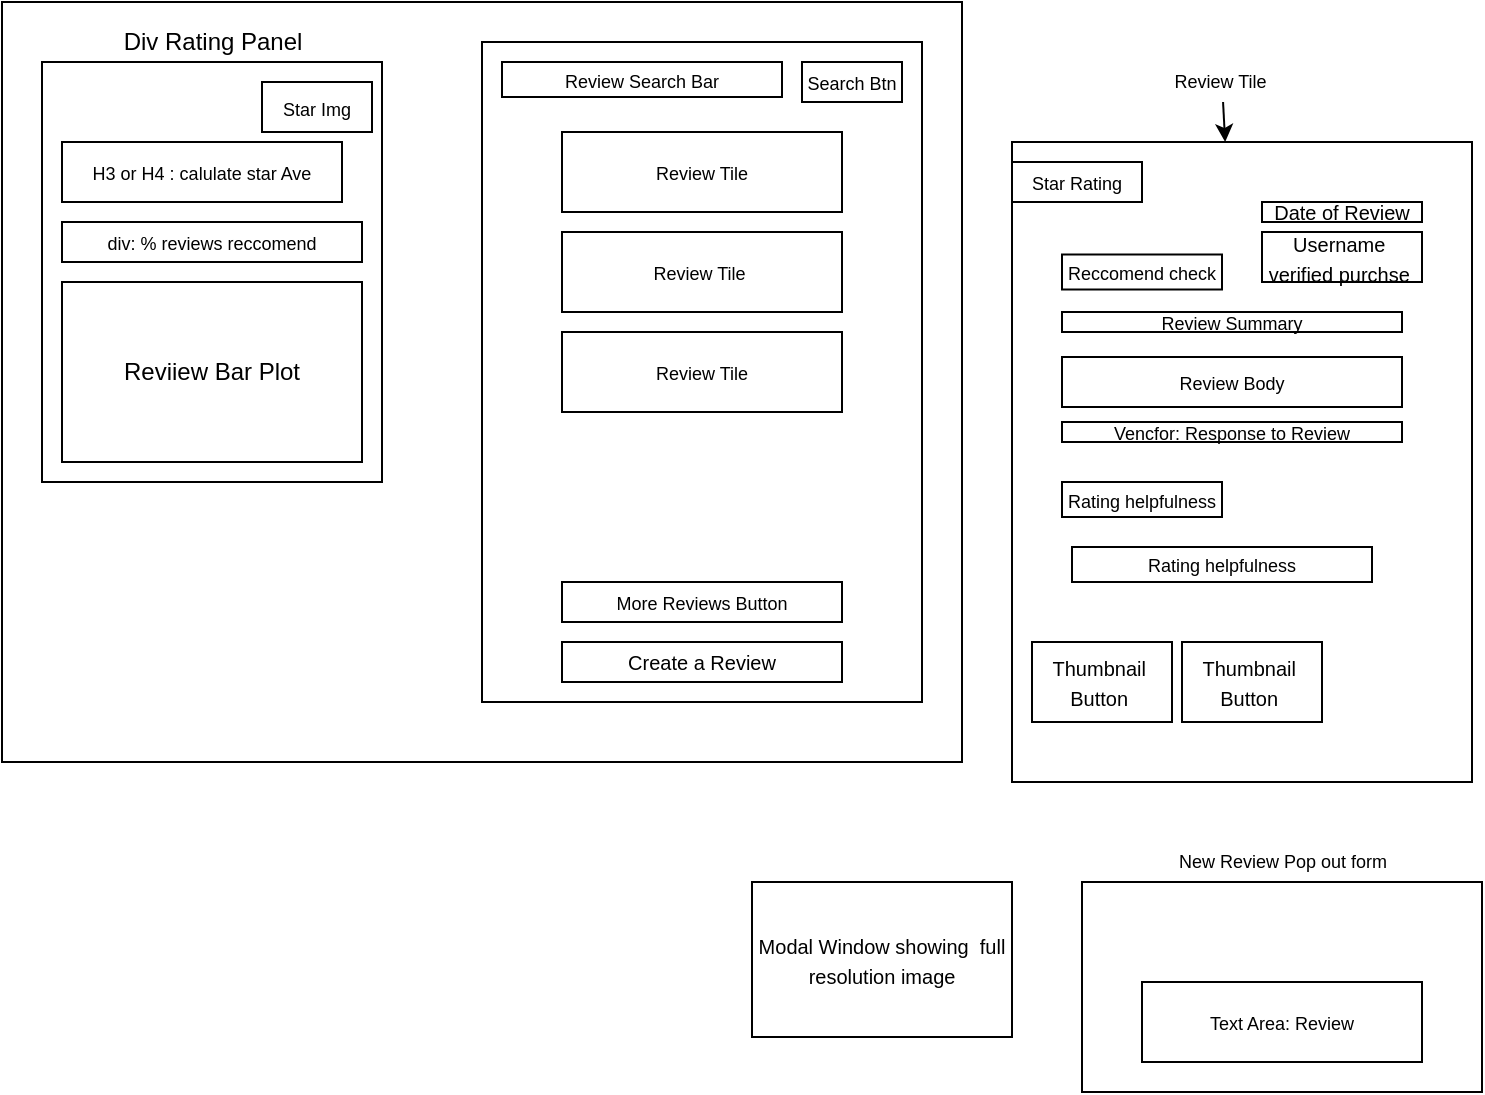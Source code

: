 <mxfile>
    <diagram id="5u3gFAMTTsQxKGInY7Ke" name="Page-1">
        <mxGraphModel dx="2112" dy="600" grid="1" gridSize="10" guides="1" tooltips="1" connect="1" arrows="1" fold="1" page="1" pageScale="1" pageWidth="850" pageHeight="1100" math="0" shadow="0">
            <root>
                <mxCell id="0"/>
                <mxCell id="1" parent="0"/>
                <mxCell id="2" value="&lt;br&gt;" style="whiteSpace=wrap;html=1;" parent="1" vertex="1">
                    <mxGeometry x="90" y="130" width="480" height="380" as="geometry"/>
                </mxCell>
                <mxCell id="3" value="" style="whiteSpace=wrap;html=1;align=left;" parent="1" vertex="1">
                    <mxGeometry x="110" y="160" width="170" height="210" as="geometry"/>
                </mxCell>
                <mxCell id="4" value="&lt;font style=&quot;font-size: 9px&quot;&gt;Star Img&lt;/font&gt;" style="whiteSpace=wrap;html=1;" parent="1" vertex="1">
                    <mxGeometry x="220" y="170" width="55" height="25" as="geometry"/>
                </mxCell>
                <mxCell id="6" value="Div Rating Panel" style="text;html=1;resizable=0;autosize=1;align=center;verticalAlign=middle;points=[];fillColor=none;strokeColor=none;rounded=0;" parent="1" vertex="1">
                    <mxGeometry x="145" y="140" width="100" height="20" as="geometry"/>
                </mxCell>
                <mxCell id="8" value="&lt;font style=&quot;font-size: 9px&quot;&gt;H3 or H4 : calulate star Ave&lt;/font&gt;" style="whiteSpace=wrap;html=1;" parent="1" vertex="1">
                    <mxGeometry x="120" y="200" width="140" height="30" as="geometry"/>
                </mxCell>
                <mxCell id="9" value="&lt;font style=&quot;font-size: 9px&quot;&gt;div: % reviews reccomend&lt;/font&gt;" style="whiteSpace=wrap;html=1;" parent="1" vertex="1">
                    <mxGeometry x="120" y="240" width="150" height="20" as="geometry"/>
                </mxCell>
                <mxCell id="11" value="" style="whiteSpace=wrap;html=1;align=left;" parent="1" vertex="1">
                    <mxGeometry x="330" y="150" width="220" height="330" as="geometry"/>
                </mxCell>
                <mxCell id="13" value="&lt;font style=&quot;font-size: 9px&quot;&gt;Review Tile&lt;/font&gt;" style="whiteSpace=wrap;html=1;" parent="1" vertex="1">
                    <mxGeometry x="370" y="195" width="140" height="40" as="geometry"/>
                </mxCell>
                <mxCell id="14" value="&lt;font style=&quot;font-size: 9px&quot;&gt;Review Tile&amp;nbsp;&lt;/font&gt;" style="whiteSpace=wrap;html=1;" parent="1" vertex="1">
                    <mxGeometry x="370" y="245" width="140" height="40" as="geometry"/>
                </mxCell>
                <mxCell id="17" value="&lt;font style=&quot;font-size: 9px&quot;&gt;More Reviews Button&lt;br&gt;&lt;/font&gt;" style="whiteSpace=wrap;html=1;" parent="1" vertex="1">
                    <mxGeometry x="370" y="420" width="140" height="20" as="geometry"/>
                </mxCell>
                <mxCell id="19" value="Reviiew Bar Plot" style="whiteSpace=wrap;html=1;" parent="1" vertex="1">
                    <mxGeometry x="120" y="270" width="150" height="90" as="geometry"/>
                </mxCell>
                <mxCell id="20" value="&lt;font style=&quot;font-size: 9px&quot;&gt;Review Search Bar&lt;/font&gt;" style="whiteSpace=wrap;html=1;" parent="1" vertex="1">
                    <mxGeometry x="340" y="160" width="140" height="17.5" as="geometry"/>
                </mxCell>
                <mxCell id="21" value="&lt;font style=&quot;font-size: 9px&quot;&gt;Search Btn&lt;/font&gt;" style="whiteSpace=wrap;html=1;" parent="1" vertex="1">
                    <mxGeometry x="490" y="160" width="50" height="20" as="geometry"/>
                </mxCell>
                <mxCell id="26" value="&lt;font size=&quot;1&quot;&gt;Create a Review&lt;/font&gt;" style="whiteSpace=wrap;html=1;" parent="1" vertex="1">
                    <mxGeometry x="370" y="450" width="140" height="20" as="geometry"/>
                </mxCell>
                <mxCell id="27" value="" style="whiteSpace=wrap;html=1;" parent="1" vertex="1">
                    <mxGeometry x="630" y="570" width="200" height="105" as="geometry"/>
                </mxCell>
                <mxCell id="28" value="New Review Pop out form" style="text;html=1;resizable=0;autosize=1;align=center;verticalAlign=middle;points=[];fillColor=none;strokeColor=none;rounded=0;fontSize=9;" parent="1" vertex="1">
                    <mxGeometry x="670" y="550" width="120" height="20" as="geometry"/>
                </mxCell>
                <mxCell id="29" value="&lt;font style=&quot;font-size: 9px&quot;&gt;Text Area: Review&lt;/font&gt;" style="whiteSpace=wrap;html=1;" parent="1" vertex="1">
                    <mxGeometry x="660" y="620" width="140" height="40" as="geometry"/>
                </mxCell>
                <mxCell id="30" value="&lt;font style=&quot;font-size: 9px&quot;&gt;Review Tile&lt;/font&gt;" style="whiteSpace=wrap;html=1;" parent="1" vertex="1">
                    <mxGeometry x="370" y="295" width="140" height="40" as="geometry"/>
                </mxCell>
                <mxCell id="31" value="" style="whiteSpace=wrap;html=1;" parent="1" vertex="1">
                    <mxGeometry x="595" y="200" width="230" height="320" as="geometry"/>
                </mxCell>
                <mxCell id="33" value="" style="edgeStyle=none;html=1;fontSize=9;" parent="1" source="32" target="31" edge="1">
                    <mxGeometry relative="1" as="geometry"/>
                </mxCell>
                <mxCell id="32" value="Review Tile&amp;nbsp;" style="text;html=1;resizable=0;autosize=1;align=center;verticalAlign=middle;points=[];fillColor=none;strokeColor=none;rounded=0;fontSize=9;" parent="1" vertex="1">
                    <mxGeometry x="670" y="160" width="60" height="20" as="geometry"/>
                </mxCell>
                <mxCell id="34" value="&lt;font style=&quot;font-size: 9px&quot;&gt;Star Rating&lt;/font&gt;" style="whiteSpace=wrap;html=1;" parent="1" vertex="1">
                    <mxGeometry x="595" y="210" width="65" height="20" as="geometry"/>
                </mxCell>
                <mxCell id="35" value="&lt;font size=&quot;1&quot;&gt;Date of Review&lt;/font&gt;" style="whiteSpace=wrap;html=1;" parent="1" vertex="1">
                    <mxGeometry x="720" y="230" width="80" height="10" as="geometry"/>
                </mxCell>
                <mxCell id="36" value="&lt;font style=&quot;font-size: 9px&quot;&gt;Review Summary&lt;/font&gt;" style="whiteSpace=wrap;html=1;" parent="1" vertex="1">
                    <mxGeometry x="620" y="285" width="170" height="10" as="geometry"/>
                </mxCell>
                <mxCell id="37" value="&lt;font style=&quot;font-size: 9px&quot;&gt;Review Body&lt;/font&gt;" style="whiteSpace=wrap;html=1;" parent="1" vertex="1">
                    <mxGeometry x="620" y="307.5" width="170" height="25" as="geometry"/>
                </mxCell>
                <mxCell id="38" value="&lt;font size=&quot;1&quot;&gt;Thumbnail&amp;nbsp;&lt;/font&gt;&lt;span style=&quot;color: rgba(0 , 0 , 0 , 0) ; font-family: monospace ; font-size: 0px&quot;&gt;%3CmxGraphModel%3E%3Croot%3E%3CmxCell%20id%3D%220%22%2F%3E%3CmxCell%20id%3D%221%22%20parent%3D%220%22%2F%3E%3CmxCell%20id%3D%222%22%20value%3D%22%26lt%3Bfont%20style%3D%26quot%3Bfont-size%3A%209px%26quot%3B%26gt%3BReview%20Body%26lt%3B%2Ffont%26gt%3B%22%20style%3D%22whiteSpace%3Dwrap%3Bhtml%3D1%3B%22%20vertex%3D%221%22%20parent%3D%221%22%3E%3CmxGeometry%20x%3D%22620%22%20y%3D%22285%22%20width%3D%22170%22%20height%3D%2225%22%20as%3D%22geometry%22%2F%3E%3C%2FmxCell%3E%3C%2Froot%3E%3C%2FmxGraphModel%3E&lt;/span&gt;&lt;font size=&quot;1&quot;&gt;&lt;br&gt;Button&amp;nbsp;&lt;/font&gt;" style="whiteSpace=wrap;html=1;" parent="1" vertex="1">
                    <mxGeometry x="605" y="450" width="70" height="40" as="geometry"/>
                </mxCell>
                <mxCell id="40" value="&lt;font size=&quot;1&quot;&gt;Modal Window showing&amp;nbsp; full resolution image&lt;/font&gt;" style="whiteSpace=wrap;html=1;" parent="1" vertex="1">
                    <mxGeometry x="465" y="570" width="130" height="77.5" as="geometry"/>
                </mxCell>
                <mxCell id="41" value="&lt;font size=&quot;1&quot;&gt;Username&amp;nbsp;&lt;br&gt;verified purchse&amp;nbsp;&lt;br&gt;&lt;/font&gt;" style="whiteSpace=wrap;html=1;" parent="1" vertex="1">
                    <mxGeometry x="720" y="245" width="80" height="25" as="geometry"/>
                </mxCell>
                <mxCell id="42" value="&lt;font style=&quot;font-size: 9px&quot;&gt;Reccomend check&lt;/font&gt;" style="whiteSpace=wrap;html=1;" parent="1" vertex="1">
                    <mxGeometry x="620" y="256.25" width="80" height="17.5" as="geometry"/>
                </mxCell>
                <mxCell id="43" value="&lt;font size=&quot;1&quot;&gt;Thumbnail&amp;nbsp;&lt;/font&gt;&lt;span style=&quot;color: rgba(0 , 0 , 0 , 0) ; font-family: monospace ; font-size: 0px&quot;&gt;%3CmxGraphModel%3E%3Croot%3E%3CmxCell%20id%3D%220%22%2F%3E%3CmxCell%20id%3D%221%22%20parent%3D%220%22%2F%3E%3CmxCell%20id%3D%222%22%20value%3D%22%26lt%3Bfont%20style%3D%26quot%3Bfont-size%3A%209px%26quot%3B%26gt%3BReview%20Body%26lt%3B%2Ffont%26gt%3B%22%20style%3D%22whiteSpace%3Dwrap%3Bhtml%3D1%3B%22%20vertex%3D%221%22%20parent%3D%221%22%3E%3CmxGeometry%20x%3D%22620%22%20y%3D%22285%22%20width%3D%22170%22%20height%3D%2225%22%20as%3D%22geometry%22%2F%3E%3C%2FmxCell%3E%3C%2Froot%3E%3C%2FmxGraphModel%3E&lt;/span&gt;&lt;font size=&quot;1&quot;&gt;&lt;br&gt;Button&amp;nbsp;&lt;/font&gt;" style="whiteSpace=wrap;html=1;" parent="1" vertex="1">
                    <mxGeometry x="680" y="450" width="70" height="40" as="geometry"/>
                </mxCell>
                <mxCell id="44" value="&lt;font style=&quot;font-size: 9px&quot;&gt;Vencfor: Response to Review&lt;/font&gt;" style="whiteSpace=wrap;html=1;" parent="1" vertex="1">
                    <mxGeometry x="620" y="340" width="170" height="10" as="geometry"/>
                </mxCell>
                <mxCell id="45" value="&lt;font style=&quot;font-size: 9px&quot;&gt;Rating helpfulness&lt;/font&gt;" style="whiteSpace=wrap;html=1;" parent="1" vertex="1">
                    <mxGeometry x="620" y="370" width="80" height="17.5" as="geometry"/>
                </mxCell>
                <mxCell id="47" value="&lt;font style=&quot;font-size: 9px&quot;&gt;Rating helpfulness&lt;/font&gt;" style="whiteSpace=wrap;html=1;" vertex="1" parent="1">
                    <mxGeometry x="625" y="402.5" width="150" height="17.5" as="geometry"/>
                </mxCell>
            </root>
        </mxGraphModel>
    </diagram>
</mxfile>